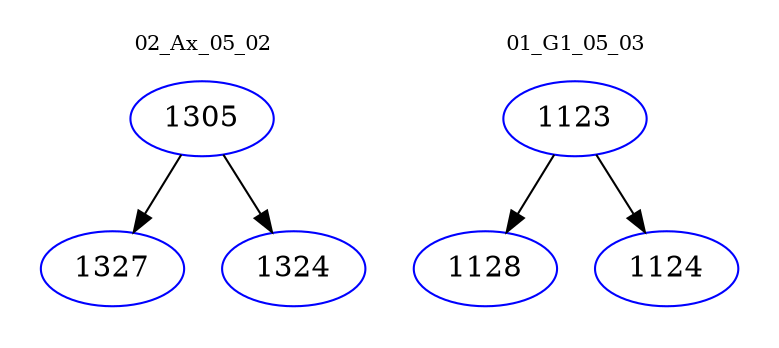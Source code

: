 digraph{
subgraph cluster_0 {
color = white
label = "02_Ax_05_02";
fontsize=10;
T0_1305 [label="1305", color="blue"]
T0_1305 -> T0_1327 [color="black"]
T0_1327 [label="1327", color="blue"]
T0_1305 -> T0_1324 [color="black"]
T0_1324 [label="1324", color="blue"]
}
subgraph cluster_1 {
color = white
label = "01_G1_05_03";
fontsize=10;
T1_1123 [label="1123", color="blue"]
T1_1123 -> T1_1128 [color="black"]
T1_1128 [label="1128", color="blue"]
T1_1123 -> T1_1124 [color="black"]
T1_1124 [label="1124", color="blue"]
}
}
